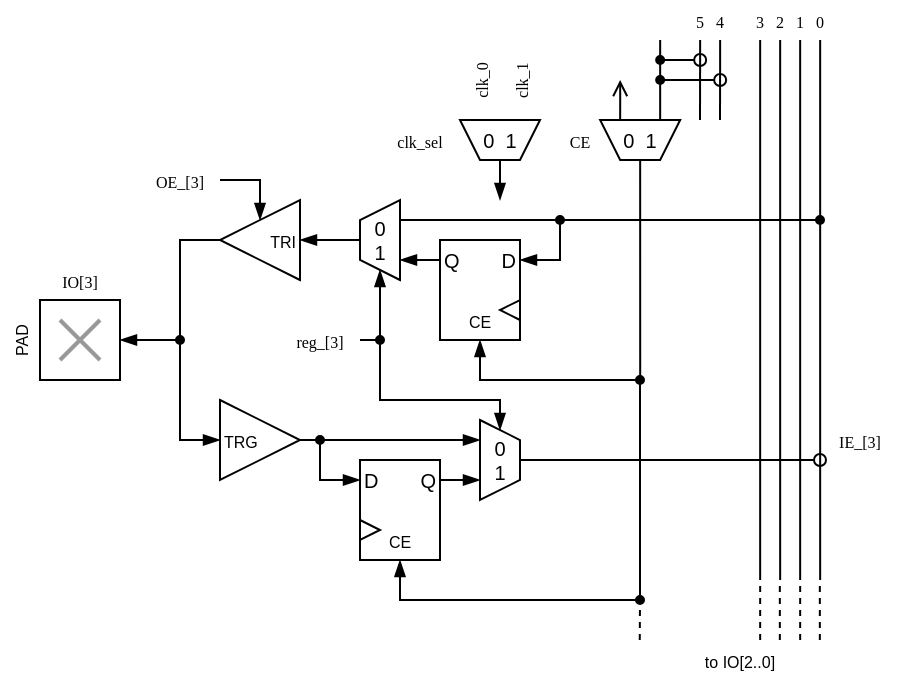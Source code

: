 <mxfile version="20.6.2" type="device"><diagram id="AEzdOqGgS5VsfYeXyrXt" name="Page-1"><mxGraphModel dx="612" dy="404" grid="1" gridSize="10" guides="1" tooltips="1" connect="1" arrows="1" fold="1" page="1" pageScale="1" pageWidth="827" pageHeight="1169" math="0" shadow="0"><root><mxCell id="0"/><mxCell id="1" parent="0"/><mxCell id="6uSq3DvR1HjDNbwggxyK-5" value="" style="group" parent="1" vertex="1" connectable="0"><mxGeometry x="130" y="230" width="40" height="40" as="geometry"/></mxCell><mxCell id="6uSq3DvR1HjDNbwggxyK-2" value="" style="whiteSpace=wrap;html=1;aspect=fixed;" parent="6uSq3DvR1HjDNbwggxyK-5" vertex="1"><mxGeometry width="40" height="40" as="geometry"/></mxCell><mxCell id="6uSq3DvR1HjDNbwggxyK-3" value="" style="endArrow=none;html=1;rounded=0;strokeColor=#999999;strokeWidth=2;" parent="6uSq3DvR1HjDNbwggxyK-5" edge="1"><mxGeometry width="50" height="50" relative="1" as="geometry"><mxPoint x="30" y="30" as="sourcePoint"/><mxPoint x="10" y="10" as="targetPoint"/></mxGeometry></mxCell><mxCell id="6uSq3DvR1HjDNbwggxyK-4" value="" style="endArrow=none;html=1;rounded=0;strokeColor=#999999;strokeWidth=2;" parent="6uSq3DvR1HjDNbwggxyK-5" edge="1"><mxGeometry width="50" height="50" relative="1" as="geometry"><mxPoint x="30" y="10" as="sourcePoint"/><mxPoint x="10" y="30" as="targetPoint"/></mxGeometry></mxCell><mxCell id="6uSq3DvR1HjDNbwggxyK-24" style="edgeStyle=orthogonalEdgeStyle;rounded=0;orthogonalLoop=1;jettySize=auto;html=1;exitX=1;exitY=0.5;exitDx=0;exitDy=0;entryX=0.25;entryY=1;entryDx=0;entryDy=0;strokeColor=#000000;strokeWidth=1;fontSize=10;startArrow=none;startFill=0;endArrow=blockThin;endFill=1;startSize=4;" parent="1" source="6uSq3DvR1HjDNbwggxyK-10" target="6uSq3DvR1HjDNbwggxyK-22" edge="1"><mxGeometry relative="1" as="geometry"/></mxCell><mxCell id="6uSq3DvR1HjDNbwggxyK-10" value="&lt;font style=&quot;font-size: 8px;&quot;&gt;TRG&lt;/font&gt;" style="triangle;whiteSpace=wrap;html=1;align=left;" parent="1" vertex="1"><mxGeometry x="220" y="280" width="40" height="40" as="geometry"/></mxCell><mxCell id="6uSq3DvR1HjDNbwggxyK-12" style="edgeStyle=orthogonalEdgeStyle;rounded=0;orthogonalLoop=1;jettySize=auto;html=1;exitX=1;exitY=0.5;exitDx=0;exitDy=0;entryX=1;entryY=0.5;entryDx=0;entryDy=0;strokeColor=#000000;strokeWidth=1;endArrow=blockThin;endFill=1;" parent="1" source="6uSq3DvR1HjDNbwggxyK-11" target="6uSq3DvR1HjDNbwggxyK-2" edge="1"><mxGeometry relative="1" as="geometry"><Array as="points"><mxPoint x="200" y="200"/><mxPoint x="200" y="250"/></Array></mxGeometry></mxCell><mxCell id="6uSq3DvR1HjDNbwggxyK-11" value="&lt;font style=&quot;font-size: 8px;&quot;&gt;TRI&lt;/font&gt;" style="triangle;whiteSpace=wrap;html=1;direction=west;align=right;" parent="1" vertex="1"><mxGeometry x="220" y="180" width="40" height="40" as="geometry"/></mxCell><mxCell id="6uSq3DvR1HjDNbwggxyK-13" style="edgeStyle=orthogonalEdgeStyle;rounded=0;orthogonalLoop=1;jettySize=auto;html=1;entryX=0;entryY=0.5;entryDx=0;entryDy=0;strokeColor=#000000;strokeWidth=1;endArrow=blockThin;endFill=1;startArrow=oval;startFill=1;startSize=4;" parent="1" target="6uSq3DvR1HjDNbwggxyK-10" edge="1"><mxGeometry relative="1" as="geometry"><mxPoint x="200" y="250" as="sourcePoint"/><mxPoint x="130" y="270" as="targetPoint"/><Array as="points"><mxPoint x="200" y="250"/><mxPoint x="200" y="290"/></Array></mxGeometry></mxCell><mxCell id="6uSq3DvR1HjDNbwggxyK-14" style="edgeStyle=orthogonalEdgeStyle;rounded=0;orthogonalLoop=1;jettySize=auto;html=1;entryX=0.5;entryY=1;entryDx=0;entryDy=0;strokeColor=#000000;strokeWidth=1;endArrow=blockThin;endFill=1;startArrow=none;startFill=0;startSize=4;" parent="1" target="6uSq3DvR1HjDNbwggxyK-11" edge="1"><mxGeometry relative="1" as="geometry"><mxPoint x="220" y="170" as="sourcePoint"/><mxPoint x="230" y="260" as="targetPoint"/><Array as="points"><mxPoint x="240" y="170"/></Array></mxGeometry></mxCell><mxCell id="6uSq3DvR1HjDNbwggxyK-15" value="" style="endArrow=none;html=1;rounded=0;strokeColor=#000000;strokeWidth=1;startSize=4;exitX=0.25;exitY=1;exitDx=0;exitDy=0;" parent="1" edge="1" source="B4DiN27UNZvPhRMfXs2g-1"><mxGeometry width="50" height="50" relative="1" as="geometry"><mxPoint x="440" y="150" as="sourcePoint"/><mxPoint x="440.08" y="100" as="targetPoint"/></mxGeometry></mxCell><mxCell id="6uSq3DvR1HjDNbwggxyK-21" value="" style="group" parent="1" vertex="1" connectable="0"><mxGeometry x="290" y="310" width="40" height="50" as="geometry"/></mxCell><mxCell id="6uSq3DvR1HjDNbwggxyK-16" value="" style="rounded=0;whiteSpace=wrap;html=1;" parent="6uSq3DvR1HjDNbwggxyK-21" vertex="1"><mxGeometry width="40" height="50" as="geometry"/></mxCell><mxCell id="6uSq3DvR1HjDNbwggxyK-18" value="&lt;font style=&quot;font-size: 8px;&quot;&gt;CE&lt;/font&gt;" style="rounded=0;whiteSpace=wrap;html=1;fillColor=none;strokeColor=none;" parent="6uSq3DvR1HjDNbwggxyK-21" vertex="1"><mxGeometry x="10" y="30" width="20" height="20" as="geometry"/></mxCell><mxCell id="6uSq3DvR1HjDNbwggxyK-19" value="&lt;font style=&quot;font-size: 10px;&quot;&gt;D&lt;/font&gt;" style="rounded=0;whiteSpace=wrap;html=1;fillColor=none;strokeColor=none;align=left;" parent="6uSq3DvR1HjDNbwggxyK-21" vertex="1"><mxGeometry width="10" height="20" as="geometry"/></mxCell><mxCell id="6uSq3DvR1HjDNbwggxyK-20" value="&lt;font style=&quot;font-size: 10px;&quot;&gt;Q&lt;/font&gt;" style="rounded=0;whiteSpace=wrap;html=1;fillColor=none;strokeColor=none;align=right;" parent="6uSq3DvR1HjDNbwggxyK-21" vertex="1"><mxGeometry x="30" width="10" height="20" as="geometry"/></mxCell><mxCell id="B4DiN27UNZvPhRMfXs2g-14" value="" style="triangle;whiteSpace=wrap;html=1;" vertex="1" parent="6uSq3DvR1HjDNbwggxyK-21"><mxGeometry y="30" width="10" height="10" as="geometry"/></mxCell><mxCell id="6uSq3DvR1HjDNbwggxyK-22" value="0&lt;br&gt;1" style="shape=trapezoid;perimeter=trapezoidPerimeter;whiteSpace=wrap;html=1;fixedSize=1;fontSize=10;direction=south;size=10;" parent="1" vertex="1"><mxGeometry x="350" y="290" width="20" height="40" as="geometry"/></mxCell><mxCell id="6uSq3DvR1HjDNbwggxyK-23" style="edgeStyle=orthogonalEdgeStyle;rounded=0;orthogonalLoop=1;jettySize=auto;html=1;exitX=1;exitY=0.5;exitDx=0;exitDy=0;entryX=0.75;entryY=1;entryDx=0;entryDy=0;strokeColor=#000000;strokeWidth=1;fontSize=10;startArrow=none;startFill=0;endArrow=blockThin;endFill=1;startSize=4;" parent="1" source="6uSq3DvR1HjDNbwggxyK-20" target="6uSq3DvR1HjDNbwggxyK-22" edge="1"><mxGeometry relative="1" as="geometry"/></mxCell><mxCell id="6uSq3DvR1HjDNbwggxyK-25" style="edgeStyle=orthogonalEdgeStyle;rounded=0;orthogonalLoop=1;jettySize=auto;html=1;entryX=0;entryY=0.5;entryDx=0;entryDy=0;strokeColor=#000000;strokeWidth=1;endArrow=blockThin;endFill=1;startArrow=oval;startFill=1;startSize=4;" parent="1" target="6uSq3DvR1HjDNbwggxyK-19" edge="1"><mxGeometry relative="1" as="geometry"><mxPoint x="270" y="300" as="sourcePoint"/><mxPoint x="230" y="310" as="targetPoint"/><Array as="points"><mxPoint x="270" y="320"/></Array></mxGeometry></mxCell><mxCell id="6uSq3DvR1HjDNbwggxyK-27" value="" style="rounded=0;whiteSpace=wrap;html=1;" parent="1" vertex="1"><mxGeometry x="330" y="200" width="40" height="50" as="geometry"/></mxCell><mxCell id="6uSq3DvR1HjDNbwggxyK-28" value="" style="triangle;whiteSpace=wrap;html=1;direction=west;" parent="1" vertex="1"><mxGeometry x="360" y="230" width="10" height="10" as="geometry"/></mxCell><mxCell id="6uSq3DvR1HjDNbwggxyK-29" value="&lt;font style=&quot;font-size: 8px;&quot;&gt;CE&lt;/font&gt;" style="rounded=0;whiteSpace=wrap;html=1;fillColor=none;strokeColor=none;" parent="1" vertex="1"><mxGeometry x="340" y="230" width="20" height="20" as="geometry"/></mxCell><mxCell id="6uSq3DvR1HjDNbwggxyK-33" style="edgeStyle=orthogonalEdgeStyle;rounded=0;orthogonalLoop=1;jettySize=auto;html=1;exitX=0;exitY=0.5;exitDx=0;exitDy=0;entryX=0.25;entryY=1;entryDx=0;entryDy=0;strokeColor=#000000;strokeWidth=1;fontSize=10;startArrow=none;startFill=0;endArrow=blockThin;endFill=1;startSize=4;" parent="1" source="6uSq3DvR1HjDNbwggxyK-30" target="6uSq3DvR1HjDNbwggxyK-32" edge="1"><mxGeometry relative="1" as="geometry"/></mxCell><mxCell id="6uSq3DvR1HjDNbwggxyK-30" value="&lt;span style=&quot;font-size: 10px;&quot;&gt;Q&lt;/span&gt;" style="rounded=0;whiteSpace=wrap;html=1;fillColor=none;strokeColor=none;align=left;" parent="1" vertex="1"><mxGeometry x="330" y="200" width="10" height="20" as="geometry"/></mxCell><mxCell id="6uSq3DvR1HjDNbwggxyK-31" value="&lt;font style=&quot;font-size: 10px;&quot;&gt;D&lt;/font&gt;" style="rounded=0;whiteSpace=wrap;html=1;fillColor=none;strokeColor=none;align=right;" parent="1" vertex="1"><mxGeometry x="360" y="200" width="10" height="20" as="geometry"/></mxCell><mxCell id="6uSq3DvR1HjDNbwggxyK-34" style="edgeStyle=orthogonalEdgeStyle;rounded=0;orthogonalLoop=1;jettySize=auto;html=1;exitX=0.5;exitY=0;exitDx=0;exitDy=0;entryX=0;entryY=0.5;entryDx=0;entryDy=0;strokeColor=#000000;strokeWidth=1;fontSize=10;startArrow=none;startFill=0;endArrow=blockThin;endFill=1;startSize=4;" parent="1" source="6uSq3DvR1HjDNbwggxyK-32" target="6uSq3DvR1HjDNbwggxyK-11" edge="1"><mxGeometry relative="1" as="geometry"/></mxCell><mxCell id="6uSq3DvR1HjDNbwggxyK-32" value="0&lt;br&gt;1" style="shape=trapezoid;perimeter=trapezoidPerimeter;whiteSpace=wrap;html=1;fixedSize=1;fontSize=10;direction=north;size=10;" parent="1" vertex="1"><mxGeometry x="290" y="180" width="20" height="40" as="geometry"/></mxCell><mxCell id="6uSq3DvR1HjDNbwggxyK-41" style="edgeStyle=orthogonalEdgeStyle;rounded=0;orthogonalLoop=1;jettySize=auto;html=1;entryX=0;entryY=0.5;entryDx=0;entryDy=0;strokeColor=#000000;strokeWidth=1;endArrow=blockThin;endFill=1;startArrow=none;startFill=0;startSize=4;" parent="1" target="6uSq3DvR1HjDNbwggxyK-32" edge="1"><mxGeometry relative="1" as="geometry"><mxPoint x="290" y="250" as="sourcePoint"/><mxPoint x="300" y="220" as="targetPoint"/><Array as="points"><mxPoint x="300" y="250"/></Array></mxGeometry></mxCell><mxCell id="6uSq3DvR1HjDNbwggxyK-42" value="&lt;font face=&quot;Lucida Console&quot;&gt;&lt;span style=&quot;font-size: 8px;&quot;&gt;OE_[3]&lt;/span&gt;&lt;/font&gt;" style="rounded=0;whiteSpace=wrap;html=1;fillColor=none;strokeColor=none;" parent="1" vertex="1"><mxGeometry x="180" y="160" width="40" height="20" as="geometry"/></mxCell><mxCell id="6uSq3DvR1HjDNbwggxyK-43" value="&lt;font face=&quot;Lucida Console&quot;&gt;&lt;span style=&quot;font-size: 8px;&quot;&gt;reg_[3]&lt;/span&gt;&lt;/font&gt;" style="rounded=0;whiteSpace=wrap;html=1;fillColor=none;strokeColor=none;" parent="1" vertex="1"><mxGeometry x="250" y="240" width="40" height="20" as="geometry"/></mxCell><mxCell id="6uSq3DvR1HjDNbwggxyK-45" value="&lt;font style=&quot;font-size: 8px;&quot;&gt;PAD&lt;/font&gt;" style="rounded=0;whiteSpace=wrap;html=1;fillColor=none;strokeColor=none;rotation=270;" parent="1" vertex="1"><mxGeometry x="100" y="240" width="40" height="20" as="geometry"/></mxCell><mxCell id="6uSq3DvR1HjDNbwggxyK-46" value="" style="endArrow=oval;html=1;rounded=0;strokeColor=#000000;strokeWidth=1;fontFamily=Lucida Console;fontSize=8;startSize=4;endFill=0;exitX=0.5;exitY=0;exitDx=0;exitDy=0;" parent="1" source="6uSq3DvR1HjDNbwggxyK-22" edge="1"><mxGeometry width="50" height="50" relative="1" as="geometry"><mxPoint x="388" y="310" as="sourcePoint"/><mxPoint x="520" y="310" as="targetPoint"/></mxGeometry></mxCell><mxCell id="6uSq3DvR1HjDNbwggxyK-47" value="" style="endArrow=oval;html=1;rounded=0;strokeColor=#000000;strokeWidth=1;fontFamily=Lucida Console;fontSize=8;startSize=4;endFill=1;exitX=0.75;exitY=1;exitDx=0;exitDy=0;endSize=4;" parent="1" source="6uSq3DvR1HjDNbwggxyK-32" edge="1"><mxGeometry width="50" height="50" relative="1" as="geometry"><mxPoint x="380" y="209" as="sourcePoint"/><mxPoint x="520" y="190" as="targetPoint"/></mxGeometry></mxCell><mxCell id="6uSq3DvR1HjDNbwggxyK-49" style="edgeStyle=orthogonalEdgeStyle;rounded=0;orthogonalLoop=1;jettySize=auto;html=1;entryX=0.5;entryY=1;entryDx=0;entryDy=0;strokeColor=#000000;strokeWidth=1;endArrow=blockThin;endFill=1;startArrow=none;startFill=0;startSize=4;exitX=0.5;exitY=0;exitDx=0;exitDy=0;" parent="1" target="6uSq3DvR1HjDNbwggxyK-27" edge="1" source="B4DiN27UNZvPhRMfXs2g-1"><mxGeometry relative="1" as="geometry"><mxPoint x="400" y="270" as="sourcePoint"/><mxPoint x="230" y="300" as="targetPoint"/><Array as="points"><mxPoint x="350" y="270"/></Array></mxGeometry></mxCell><mxCell id="6uSq3DvR1HjDNbwggxyK-50" style="edgeStyle=orthogonalEdgeStyle;rounded=0;orthogonalLoop=1;jettySize=auto;html=1;entryX=0.5;entryY=1;entryDx=0;entryDy=0;strokeColor=#000000;strokeWidth=1;endArrow=blockThin;endFill=1;startArrow=oval;startFill=1;startSize=4;" parent="1" target="6uSq3DvR1HjDNbwggxyK-18" edge="1"><mxGeometry relative="1" as="geometry"><mxPoint x="430" y="270" as="sourcePoint"/><mxPoint x="330" y="380" as="targetPoint"/><Array as="points"><mxPoint x="310" y="380"/></Array></mxGeometry></mxCell><mxCell id="6uSq3DvR1HjDNbwggxyK-52" value="" style="endArrow=oval;html=1;rounded=0;strokeColor=#000000;strokeWidth=1;fontFamily=Lucida Console;fontSize=8;startSize=4;endFill=0;startArrow=oval;startFill=1;endSize=6;" parent="1" edge="1"><mxGeometry width="50" height="50" relative="1" as="geometry"><mxPoint x="440.08" y="110" as="sourcePoint"/><mxPoint x="460.08" y="110" as="targetPoint"/></mxGeometry></mxCell><mxCell id="6uSq3DvR1HjDNbwggxyK-53" value="" style="endArrow=oval;html=1;rounded=0;strokeColor=#000000;strokeWidth=1;fontFamily=Lucida Console;fontSize=8;startSize=4;endFill=0;startArrow=oval;startFill=1;endSize=6;" parent="1" edge="1"><mxGeometry width="50" height="50" relative="1" as="geometry"><mxPoint x="440.08" y="120" as="sourcePoint"/><mxPoint x="470.08" y="120" as="targetPoint"/></mxGeometry></mxCell><mxCell id="6uSq3DvR1HjDNbwggxyK-54" value="" style="endArrow=none;html=1;rounded=0;strokeColor=#000000;strokeWidth=1;startSize=4;" parent="1" edge="1"><mxGeometry width="50" height="50" relative="1" as="geometry"><mxPoint x="460" y="140" as="sourcePoint"/><mxPoint x="460.08" y="100" as="targetPoint"/></mxGeometry></mxCell><mxCell id="6uSq3DvR1HjDNbwggxyK-55" value="" style="endArrow=none;html=1;rounded=0;strokeColor=#000000;strokeWidth=1;startSize=4;" parent="1" edge="1"><mxGeometry width="50" height="50" relative="1" as="geometry"><mxPoint x="470" y="140" as="sourcePoint"/><mxPoint x="470.08" y="100" as="targetPoint"/><Array as="points"/></mxGeometry></mxCell><mxCell id="6uSq3DvR1HjDNbwggxyK-56" value="&lt;font face=&quot;Lucida Console&quot;&gt;&lt;span style=&quot;font-size: 8px;&quot;&gt;CE&lt;/span&gt;&lt;/font&gt;" style="rounded=0;whiteSpace=wrap;html=1;fillColor=none;strokeColor=none;" parent="1" vertex="1"><mxGeometry x="390.08" y="140" width="20" height="20" as="geometry"/></mxCell><mxCell id="6uSq3DvR1HjDNbwggxyK-57" value="" style="endArrow=none;html=1;rounded=0;strokeColor=#000000;strokeWidth=1;startSize=4;" parent="1" edge="1"><mxGeometry width="50" height="50" relative="1" as="geometry"><mxPoint x="490.08" y="370" as="sourcePoint"/><mxPoint x="490.08" y="100" as="targetPoint"/></mxGeometry></mxCell><mxCell id="6uSq3DvR1HjDNbwggxyK-58" value="" style="endArrow=none;html=1;rounded=0;strokeColor=#000000;strokeWidth=1;startSize=4;" parent="1" edge="1"><mxGeometry width="50" height="50" relative="1" as="geometry"><mxPoint x="500.08" y="370" as="sourcePoint"/><mxPoint x="500.08" y="100" as="targetPoint"/></mxGeometry></mxCell><mxCell id="6uSq3DvR1HjDNbwggxyK-59" value="" style="endArrow=none;html=1;rounded=0;strokeColor=#000000;strokeWidth=1;startSize=4;" parent="1" edge="1"><mxGeometry width="50" height="50" relative="1" as="geometry"><mxPoint x="510.08" y="370" as="sourcePoint"/><mxPoint x="510.08" y="100" as="targetPoint"/></mxGeometry></mxCell><mxCell id="6uSq3DvR1HjDNbwggxyK-60" value="" style="endArrow=none;html=1;rounded=0;strokeColor=#000000;strokeWidth=1;startSize=4;" parent="1" edge="1"><mxGeometry width="50" height="50" relative="1" as="geometry"><mxPoint x="520.08" y="370" as="sourcePoint"/><mxPoint x="520.08" y="100" as="targetPoint"/></mxGeometry></mxCell><mxCell id="6uSq3DvR1HjDNbwggxyK-62" value="&lt;font face=&quot;Lucida Console&quot;&gt;&lt;span style=&quot;font-size: 8px;&quot;&gt;IO[3]&lt;/span&gt;&lt;/font&gt;" style="rounded=0;whiteSpace=wrap;html=1;fillColor=none;strokeColor=none;rotation=0;" parent="1" vertex="1"><mxGeometry x="130" y="210" width="40" height="20" as="geometry"/></mxCell><mxCell id="6uSq3DvR1HjDNbwggxyK-63" style="edgeStyle=orthogonalEdgeStyle;rounded=0;orthogonalLoop=1;jettySize=auto;html=1;entryX=1;entryY=0.5;entryDx=0;entryDy=0;strokeColor=#000000;strokeWidth=1;endArrow=blockThin;endFill=1;startArrow=oval;startFill=1;startSize=4;" parent="1" target="6uSq3DvR1HjDNbwggxyK-31" edge="1"><mxGeometry relative="1" as="geometry"><mxPoint x="390" y="190" as="sourcePoint"/><mxPoint x="300" y="320" as="targetPoint"/><Array as="points"><mxPoint x="390" y="210"/></Array></mxGeometry></mxCell><mxCell id="6uSq3DvR1HjDNbwggxyK-64" value="&lt;font face=&quot;Lucida Console&quot;&gt;&lt;span style=&quot;font-size: 8px;&quot;&gt;0&lt;/span&gt;&lt;/font&gt;" style="rounded=0;whiteSpace=wrap;html=1;fillColor=none;strokeColor=none;" parent="1" vertex="1"><mxGeometry x="510.08" y="80" width="20" height="20" as="geometry"/></mxCell><mxCell id="6uSq3DvR1HjDNbwggxyK-65" value="&lt;font face=&quot;Lucida Console&quot;&gt;&lt;span style=&quot;font-size: 8px;&quot;&gt;1&lt;/span&gt;&lt;/font&gt;" style="rounded=0;whiteSpace=wrap;html=1;fillColor=none;strokeColor=none;" parent="1" vertex="1"><mxGeometry x="500.08" y="80" width="20" height="20" as="geometry"/></mxCell><mxCell id="6uSq3DvR1HjDNbwggxyK-66" value="&lt;font face=&quot;Lucida Console&quot;&gt;&lt;span style=&quot;font-size: 8px;&quot;&gt;2&lt;/span&gt;&lt;/font&gt;" style="rounded=0;whiteSpace=wrap;html=1;fillColor=none;strokeColor=none;" parent="1" vertex="1"><mxGeometry x="490.08" y="80" width="20" height="20" as="geometry"/></mxCell><mxCell id="6uSq3DvR1HjDNbwggxyK-67" value="&lt;font face=&quot;Lucida Console&quot;&gt;&lt;span style=&quot;font-size: 8px;&quot;&gt;3&lt;/span&gt;&lt;/font&gt;" style="rounded=0;whiteSpace=wrap;html=1;fillColor=none;strokeColor=none;" parent="1" vertex="1"><mxGeometry x="480.08" y="80" width="20" height="20" as="geometry"/></mxCell><mxCell id="6uSq3DvR1HjDNbwggxyK-68" value="&lt;font face=&quot;Lucida Console&quot;&gt;&lt;span style=&quot;font-size: 8px;&quot;&gt;4&lt;/span&gt;&lt;/font&gt;" style="rounded=0;whiteSpace=wrap;html=1;fillColor=none;strokeColor=none;" parent="1" vertex="1"><mxGeometry x="460.08" y="80" width="20" height="20" as="geometry"/></mxCell><mxCell id="6uSq3DvR1HjDNbwggxyK-69" value="&lt;font face=&quot;Lucida Console&quot;&gt;&lt;span style=&quot;font-size: 8px;&quot;&gt;5&lt;/span&gt;&lt;/font&gt;" style="rounded=0;whiteSpace=wrap;html=1;fillColor=none;strokeColor=none;" parent="1" vertex="1"><mxGeometry x="450.08" y="80" width="20" height="20" as="geometry"/></mxCell><mxCell id="6uSq3DvR1HjDNbwggxyK-71" style="edgeStyle=orthogonalEdgeStyle;rounded=0;orthogonalLoop=1;jettySize=auto;html=1;entryX=0;entryY=0.5;entryDx=0;entryDy=0;strokeColor=#000000;strokeWidth=1;endArrow=blockThin;endFill=1;startArrow=oval;startFill=1;startSize=4;" parent="1" target="6uSq3DvR1HjDNbwggxyK-22" edge="1"><mxGeometry relative="1" as="geometry"><mxPoint x="300" y="250" as="sourcePoint"/><mxPoint x="360" y="325" as="targetPoint"/><Array as="points"><mxPoint x="300" y="280"/><mxPoint x="360" y="280"/></Array></mxGeometry></mxCell><mxCell id="6uSq3DvR1HjDNbwggxyK-72" value="" style="endArrow=none;dashed=1;html=1;rounded=0;strokeColor=#000000;strokeWidth=1;fontFamily=Lucida Console;fontSize=8;startSize=4;endSize=6;" parent="1" edge="1"><mxGeometry width="50" height="50" relative="1" as="geometry"><mxPoint x="490.08" y="400" as="sourcePoint"/><mxPoint x="490.08" y="370" as="targetPoint"/></mxGeometry></mxCell><mxCell id="6uSq3DvR1HjDNbwggxyK-73" value="" style="endArrow=none;dashed=1;html=1;rounded=0;strokeColor=#000000;strokeWidth=1;fontFamily=Lucida Console;fontSize=8;startSize=4;endSize=6;" parent="1" edge="1"><mxGeometry width="50" height="50" relative="1" as="geometry"><mxPoint x="499.92" y="400" as="sourcePoint"/><mxPoint x="499.92" y="370" as="targetPoint"/></mxGeometry></mxCell><mxCell id="6uSq3DvR1HjDNbwggxyK-74" value="" style="endArrow=none;dashed=1;html=1;rounded=0;strokeColor=#000000;strokeWidth=1;fontFamily=Lucida Console;fontSize=8;startSize=4;endSize=6;" parent="1" edge="1"><mxGeometry width="50" height="50" relative="1" as="geometry"><mxPoint x="510.08" y="400" as="sourcePoint"/><mxPoint x="510.08" y="370" as="targetPoint"/></mxGeometry></mxCell><mxCell id="6uSq3DvR1HjDNbwggxyK-75" value="" style="endArrow=none;dashed=1;html=1;rounded=0;strokeColor=#000000;strokeWidth=1;fontFamily=Lucida Console;fontSize=8;startSize=4;endSize=6;" parent="1" edge="1"><mxGeometry width="50" height="50" relative="1" as="geometry"><mxPoint x="519.92" y="400" as="sourcePoint"/><mxPoint x="519.92" y="370" as="targetPoint"/></mxGeometry></mxCell><mxCell id="6uSq3DvR1HjDNbwggxyK-76" value="" style="endArrow=oval;dashed=1;html=1;rounded=0;strokeColor=#000000;strokeWidth=1;fontFamily=Lucida Console;fontSize=8;startSize=4;endSize=4;endFill=1;" parent="1" edge="1"><mxGeometry width="50" height="50" relative="1" as="geometry"><mxPoint x="429.88" y="400" as="sourcePoint"/><mxPoint x="430" y="380" as="targetPoint"/></mxGeometry></mxCell><mxCell id="6uSq3DvR1HjDNbwggxyK-77" value="&lt;font style=&quot;font-size: 8px;&quot;&gt;to IO[2..0]&lt;/font&gt;" style="rounded=0;whiteSpace=wrap;html=1;fillColor=none;strokeColor=none;" parent="1" vertex="1"><mxGeometry x="440.08" y="400" width="80" height="20" as="geometry"/></mxCell><mxCell id="B4DiN27UNZvPhRMfXs2g-1" value="0&amp;nbsp; 1" style="shape=trapezoid;perimeter=trapezoidPerimeter;whiteSpace=wrap;html=1;fixedSize=1;fontSize=10;direction=west;size=10;" vertex="1" parent="1"><mxGeometry x="410.08" y="140" width="40" height="20" as="geometry"/></mxCell><mxCell id="B4DiN27UNZvPhRMfXs2g-6" style="edgeStyle=orthogonalEdgeStyle;rounded=0;orthogonalLoop=1;jettySize=auto;html=1;strokeColor=#000000;strokeWidth=1;endArrow=open;endFill=0;startArrow=none;startFill=0;startSize=4;exitX=0.75;exitY=1;exitDx=0;exitDy=0;" edge="1" parent="1" source="B4DiN27UNZvPhRMfXs2g-1"><mxGeometry relative="1" as="geometry"><mxPoint x="410.08" y="129.96" as="sourcePoint"/><mxPoint x="420.08" y="120" as="targetPoint"/><Array as="points"><mxPoint x="420.08" y="130"/></Array></mxGeometry></mxCell><mxCell id="B4DiN27UNZvPhRMfXs2g-10" value="&lt;font face=&quot;Lucida Console&quot;&gt;&lt;span style=&quot;font-size: 8px;&quot;&gt;clk_0&lt;/span&gt;&lt;/font&gt;" style="rounded=0;whiteSpace=wrap;html=1;fillColor=none;strokeColor=none;rotation=270;" vertex="1" parent="1"><mxGeometry x="330" y="110" width="40" height="20" as="geometry"/></mxCell><mxCell id="B4DiN27UNZvPhRMfXs2g-15" value="0&amp;nbsp; 1" style="shape=trapezoid;perimeter=trapezoidPerimeter;whiteSpace=wrap;html=1;fixedSize=1;fontSize=10;direction=west;size=10;" vertex="1" parent="1"><mxGeometry x="340" y="140" width="40" height="20" as="geometry"/></mxCell><mxCell id="B4DiN27UNZvPhRMfXs2g-16" value="&lt;font face=&quot;Lucida Console&quot;&gt;&lt;span style=&quot;font-size: 8px;&quot;&gt;clk_1&lt;/span&gt;&lt;/font&gt;" style="rounded=0;whiteSpace=wrap;html=1;fillColor=none;strokeColor=none;rotation=270;" vertex="1" parent="1"><mxGeometry x="350.08" y="110" width="40" height="20" as="geometry"/></mxCell><mxCell id="B4DiN27UNZvPhRMfXs2g-17" value="&lt;font face=&quot;Lucida Console&quot;&gt;&lt;span style=&quot;font-size: 8px;&quot;&gt;clk_sel&lt;/span&gt;&lt;/font&gt;" style="rounded=0;whiteSpace=wrap;html=1;fillColor=none;strokeColor=none;" vertex="1" parent="1"><mxGeometry x="300" y="140" width="40" height="20" as="geometry"/></mxCell><mxCell id="B4DiN27UNZvPhRMfXs2g-18" style="edgeStyle=orthogonalEdgeStyle;rounded=0;orthogonalLoop=1;jettySize=auto;html=1;exitX=0.5;exitY=0;exitDx=0;exitDy=0;strokeColor=#000000;strokeWidth=1;fontSize=10;startArrow=none;startFill=0;endArrow=blockThin;endFill=1;startSize=4;" edge="1" parent="1" source="B4DiN27UNZvPhRMfXs2g-15"><mxGeometry relative="1" as="geometry"><mxPoint x="340" y="220" as="sourcePoint"/><mxPoint x="360" y="180" as="targetPoint"/></mxGeometry></mxCell><mxCell id="B4DiN27UNZvPhRMfXs2g-20" value="&lt;font face=&quot;Lucida Console&quot;&gt;&lt;span style=&quot;font-size: 8px;&quot;&gt;IE_[3]&lt;/span&gt;&lt;/font&gt;" style="rounded=0;whiteSpace=wrap;html=1;fillColor=none;strokeColor=none;" vertex="1" parent="1"><mxGeometry x="520.08" y="290" width="40" height="20" as="geometry"/></mxCell></root></mxGraphModel></diagram></mxfile>